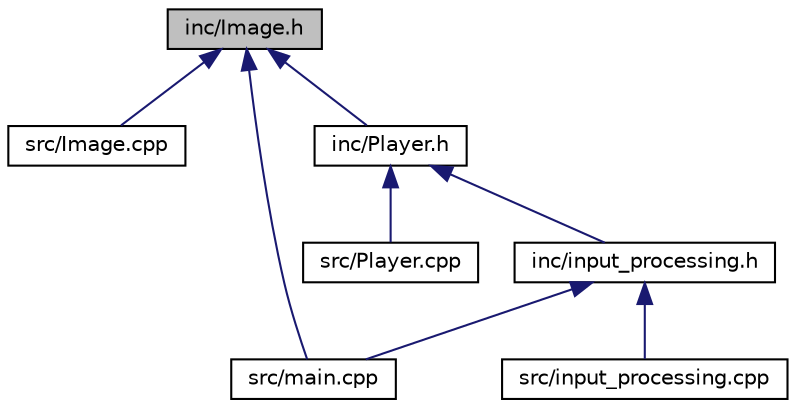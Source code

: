 digraph "inc/Image.h"
{
 // LATEX_PDF_SIZE
  edge [fontname="Helvetica",fontsize="10",labelfontname="Helvetica",labelfontsize="10"];
  node [fontname="Helvetica",fontsize="10",shape=record];
  Node1 [label="inc/Image.h",height=0.2,width=0.4,color="black", fillcolor="grey75", style="filled", fontcolor="black",tooltip="Image and Pixel representation."];
  Node1 -> Node2 [dir="back",color="midnightblue",fontsize="10",style="solid",fontname="Helvetica"];
  Node2 [label="src/Image.cpp",height=0.2,width=0.4,color="black", fillcolor="white", style="filled",URL="$Image_8cpp.html",tooltip=" "];
  Node1 -> Node3 [dir="back",color="midnightblue",fontsize="10",style="solid",fontname="Helvetica"];
  Node3 [label="src/main.cpp",height=0.2,width=0.4,color="black", fillcolor="white", style="filled",URL="$main_8cpp.html",tooltip=" "];
  Node1 -> Node4 [dir="back",color="midnightblue",fontsize="10",style="solid",fontname="Helvetica"];
  Node4 [label="inc/Player.h",height=0.2,width=0.4,color="black", fillcolor="white", style="filled",URL="$Player_8h.html",tooltip="Point, MovementDirection and Player classes."];
  Node4 -> Node5 [dir="back",color="midnightblue",fontsize="10",style="solid",fontname="Helvetica"];
  Node5 [label="src/Player.cpp",height=0.2,width=0.4,color="black", fillcolor="white", style="filled",URL="$Player_8cpp.html",tooltip=" "];
  Node4 -> Node6 [dir="back",color="midnightblue",fontsize="10",style="solid",fontname="Helvetica"];
  Node6 [label="inc/input_processing.h",height=0.2,width=0.4,color="black", fillcolor="white", style="filled",URL="$input__processing_8h.html",tooltip=" "];
  Node6 -> Node7 [dir="back",color="midnightblue",fontsize="10",style="solid",fontname="Helvetica"];
  Node7 [label="src/input_processing.cpp",height=0.2,width=0.4,color="black", fillcolor="white", style="filled",URL="$input__processing_8cpp.html",tooltip=" "];
  Node6 -> Node3 [dir="back",color="midnightblue",fontsize="10",style="solid",fontname="Helvetica"];
}
